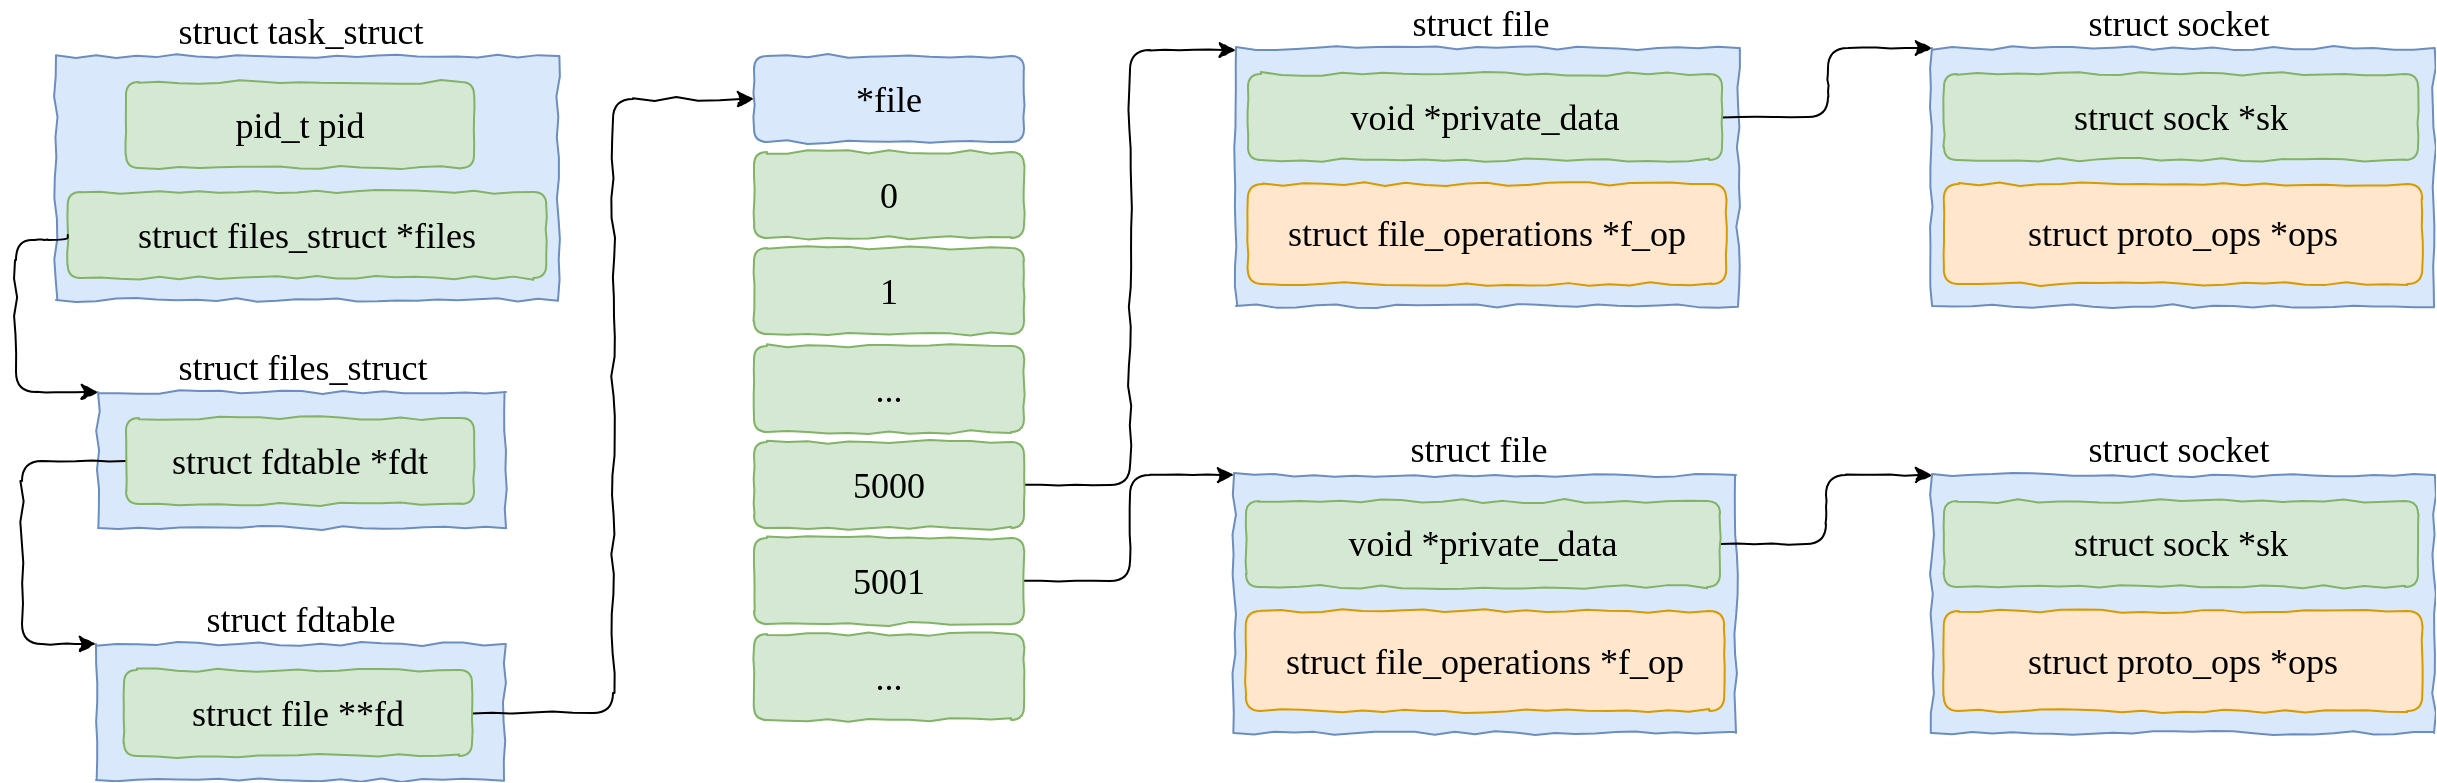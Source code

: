 <mxfile version="14.7.6" type="github">
  <diagram id="sjxEpa3AsEOyEJ2MEUTR" name="Page-1">
    <mxGraphModel dx="1741" dy="834" grid="0" gridSize="10" guides="1" tooltips="1" connect="1" arrows="1" fold="1" page="0" pageScale="1" pageWidth="827" pageHeight="1169" math="0" shadow="0">
      <root>
        <mxCell id="0" />
        <mxCell id="1" parent="0" />
        <mxCell id="JA-ZwGv86Hci3zoSByOs-2" value="*file" style="whiteSpace=wrap;html=1;fillColor=#dae8fc;strokeColor=#6c8ebf;fillStyle=solid;sketchStyle=comic;rounded=1;comic=1;fontFamily=Comic Sans MS;fontSize=18;" vertex="1" parent="1">
          <mxGeometry x="315" y="294" width="135" height="43" as="geometry" />
        </mxCell>
        <mxCell id="JA-ZwGv86Hci3zoSByOs-5" value="" style="whiteSpace=wrap;html=1;fillColor=#dae8fc;strokeColor=#6c8ebf;fillStyle=solid;sketchStyle=comic;rounded=0;comic=1;" vertex="1" parent="1">
          <mxGeometry x="-34" y="294" width="251" height="122" as="geometry" />
        </mxCell>
        <mxCell id="JA-ZwGv86Hci3zoSByOs-6" value="&lt;h2&gt;&lt;font face=&quot;Comic Sans MS&quot; style=&quot;font-weight: normal&quot;&gt;pid_t pid&lt;/font&gt;&lt;/h2&gt;" style="whiteSpace=wrap;html=1;fillColor=#d5e8d4;strokeColor=#82b366;fillStyle=solid;glass=0;shadow=0;sketchStyle=comic;rounded=1;comic=1;" vertex="1" parent="1">
          <mxGeometry x="1" y="307" width="174" height="43" as="geometry" />
        </mxCell>
        <mxCell id="JA-ZwGv86Hci3zoSByOs-7" value="&lt;font face=&quot;Comic Sans MS&quot; style=&quot;font-size: 18px&quot;&gt;struct files_struct *files&lt;/font&gt;" style="whiteSpace=wrap;html=1;fillColor=#d5e8d4;strokeColor=#82b366;fillStyle=solid;sketchStyle=comic;rounded=1;comic=1;" vertex="1" parent="1">
          <mxGeometry x="-28.13" y="362" width="239.25" height="43" as="geometry" />
        </mxCell>
        <mxCell id="JA-ZwGv86Hci3zoSByOs-8" value="&lt;font face=&quot;Comic Sans MS&quot; style=&quot;font-size: 18px&quot;&gt;struct task_struct&lt;/font&gt;" style="text;html=1;align=center;verticalAlign=middle;resizable=0;points=[];autosize=1;strokeColor=none;rounded=1;comic=1;" vertex="1" parent="1">
          <mxGeometry x="3.5" y="271" width="169" height="21" as="geometry" />
        </mxCell>
        <mxCell id="JA-ZwGv86Hci3zoSByOs-9" value="" style="whiteSpace=wrap;html=1;fillColor=#dae8fc;strokeColor=#6c8ebf;fillStyle=solid;sketchStyle=comic;rounded=0;comic=1;" vertex="1" parent="1">
          <mxGeometry x="-13" y="462" width="204" height="68" as="geometry" />
        </mxCell>
        <mxCell id="JA-ZwGv86Hci3zoSByOs-17" style="edgeStyle=orthogonalEdgeStyle;rounded=1;orthogonalLoop=1;jettySize=auto;html=1;exitX=0;exitY=0.5;exitDx=0;exitDy=0;entryX=0;entryY=0;entryDx=0;entryDy=0;comic=1;" edge="1" parent="1" source="JA-ZwGv86Hci3zoSByOs-10" target="JA-ZwGv86Hci3zoSByOs-13">
          <mxGeometry relative="1" as="geometry">
            <Array as="points">
              <mxPoint x="-51" y="497" />
              <mxPoint x="-51" y="588" />
            </Array>
          </mxGeometry>
        </mxCell>
        <mxCell id="JA-ZwGv86Hci3zoSByOs-10" value="&lt;h2&gt;&lt;font face=&quot;Comic Sans MS&quot; style=&quot;font-weight: normal&quot;&gt;struct fdtable *fdt&lt;/font&gt;&lt;/h2&gt;" style="whiteSpace=wrap;html=1;fillColor=#d5e8d4;strokeColor=#82b366;fillStyle=solid;glass=0;shadow=0;sketchStyle=comic;rounded=1;comic=1;" vertex="1" parent="1">
          <mxGeometry x="1" y="475" width="174" height="43" as="geometry" />
        </mxCell>
        <mxCell id="JA-ZwGv86Hci3zoSByOs-12" value="&lt;font face=&quot;Comic Sans MS&quot; style=&quot;font-size: 18px&quot;&gt;struct files_struct&lt;/font&gt;" style="text;html=1;align=center;verticalAlign=middle;resizable=0;points=[];autosize=1;strokeColor=none;rounded=1;comic=1;" vertex="1" parent="1">
          <mxGeometry x="3.5" y="439" width="170" height="21" as="geometry" />
        </mxCell>
        <mxCell id="JA-ZwGv86Hci3zoSByOs-13" value="" style="whiteSpace=wrap;html=1;fillColor=#dae8fc;strokeColor=#6c8ebf;fillStyle=solid;sketchStyle=comic;rounded=0;comic=1;" vertex="1" parent="1">
          <mxGeometry x="-14" y="588" width="204" height="68" as="geometry" />
        </mxCell>
        <mxCell id="JA-ZwGv86Hci3zoSByOs-24" style="edgeStyle=orthogonalEdgeStyle;rounded=1;comic=1;orthogonalLoop=1;jettySize=auto;html=1;exitX=1;exitY=0.5;exitDx=0;exitDy=0;entryX=0;entryY=0.5;entryDx=0;entryDy=0;fontFamily=Comic Sans MS;fontSize=18;" edge="1" parent="1" source="JA-ZwGv86Hci3zoSByOs-14" target="JA-ZwGv86Hci3zoSByOs-2">
          <mxGeometry relative="1" as="geometry" />
        </mxCell>
        <mxCell id="JA-ZwGv86Hci3zoSByOs-14" value="&lt;h2&gt;&lt;font face=&quot;Comic Sans MS&quot; style=&quot;font-weight: normal&quot;&gt;struct file **fd&lt;/font&gt;&lt;/h2&gt;" style="whiteSpace=wrap;html=1;fillColor=#d5e8d4;strokeColor=#82b366;fillStyle=solid;glass=0;shadow=0;sketchStyle=comic;rounded=1;comic=1;" vertex="1" parent="1">
          <mxGeometry y="601" width="174" height="43" as="geometry" />
        </mxCell>
        <mxCell id="JA-ZwGv86Hci3zoSByOs-15" value="&lt;font face=&quot;Comic Sans MS&quot; style=&quot;font-size: 18px&quot;&gt;struct fdtable&lt;/font&gt;" style="text;html=1;align=center;verticalAlign=middle;resizable=0;points=[];autosize=1;strokeColor=none;rounded=1;comic=1;" vertex="1" parent="1">
          <mxGeometry x="22.5" y="565" width="131" height="21" as="geometry" />
        </mxCell>
        <mxCell id="JA-ZwGv86Hci3zoSByOs-16" style="edgeStyle=orthogonalEdgeStyle;orthogonalLoop=1;jettySize=auto;html=1;entryX=0;entryY=0;entryDx=0;entryDy=0;exitX=0;exitY=0.5;exitDx=0;exitDy=0;comic=1;" edge="1" parent="1" source="JA-ZwGv86Hci3zoSByOs-7" target="JA-ZwGv86Hci3zoSByOs-9">
          <mxGeometry relative="1" as="geometry">
            <mxPoint x="-24" y="386" as="sourcePoint" />
            <Array as="points">
              <mxPoint x="-28" y="386" />
              <mxPoint x="-54" y="386" />
              <mxPoint x="-54" y="462" />
            </Array>
          </mxGeometry>
        </mxCell>
        <mxCell id="JA-ZwGv86Hci3zoSByOs-18" value="0" style="whiteSpace=wrap;html=1;fillColor=#d5e8d4;strokeColor=#82b366;fillStyle=solid;sketchStyle=comic;rounded=1;comic=1;fontFamily=Comic Sans MS;fontSize=18;" vertex="1" parent="1">
          <mxGeometry x="315" y="342" width="135" height="43" as="geometry" />
        </mxCell>
        <mxCell id="JA-ZwGv86Hci3zoSByOs-19" value="1" style="whiteSpace=wrap;html=1;fillColor=#d5e8d4;strokeColor=#82b366;fillStyle=solid;sketchStyle=comic;rounded=1;comic=1;fontFamily=Comic Sans MS;fontSize=18;" vertex="1" parent="1">
          <mxGeometry x="315" y="390" width="135" height="43" as="geometry" />
        </mxCell>
        <mxCell id="JA-ZwGv86Hci3zoSByOs-45" style="edgeStyle=orthogonalEdgeStyle;rounded=1;comic=1;orthogonalLoop=1;jettySize=auto;html=1;exitX=1;exitY=0.5;exitDx=0;exitDy=0;entryX=0;entryY=0.008;entryDx=0;entryDy=0;entryPerimeter=0;fontFamily=Comic Sans MS;fontSize=18;" edge="1" parent="1" source="JA-ZwGv86Hci3zoSByOs-20" target="JA-ZwGv86Hci3zoSByOs-25">
          <mxGeometry relative="1" as="geometry">
            <Array as="points">
              <mxPoint x="503" y="509" />
              <mxPoint x="503" y="291" />
            </Array>
          </mxGeometry>
        </mxCell>
        <mxCell id="JA-ZwGv86Hci3zoSByOs-20" value="5000" style="whiteSpace=wrap;html=1;fillColor=#d5e8d4;strokeColor=#82b366;fillStyle=solid;sketchStyle=comic;rounded=1;comic=1;fontFamily=Comic Sans MS;fontSize=18;" vertex="1" parent="1">
          <mxGeometry x="315" y="487" width="135" height="43" as="geometry" />
        </mxCell>
        <mxCell id="JA-ZwGv86Hci3zoSByOs-21" value="..." style="whiteSpace=wrap;html=1;fillColor=#d5e8d4;strokeColor=#82b366;fillStyle=solid;sketchStyle=comic;rounded=1;comic=1;fontFamily=Comic Sans MS;fontSize=18;" vertex="1" parent="1">
          <mxGeometry x="315" y="439" width="135" height="43" as="geometry" />
        </mxCell>
        <mxCell id="JA-ZwGv86Hci3zoSByOs-46" style="edgeStyle=orthogonalEdgeStyle;rounded=1;comic=1;orthogonalLoop=1;jettySize=auto;html=1;exitX=1;exitY=0.5;exitDx=0;exitDy=0;entryX=0;entryY=0;entryDx=0;entryDy=0;fontFamily=Comic Sans MS;fontSize=18;" edge="1" parent="1" source="JA-ZwGv86Hci3zoSByOs-22" target="JA-ZwGv86Hci3zoSByOs-29">
          <mxGeometry relative="1" as="geometry">
            <Array as="points">
              <mxPoint x="503" y="557" />
              <mxPoint x="503" y="504" />
            </Array>
          </mxGeometry>
        </mxCell>
        <mxCell id="JA-ZwGv86Hci3zoSByOs-22" value="5001" style="whiteSpace=wrap;html=1;fillColor=#d5e8d4;strokeColor=#82b366;fillStyle=solid;sketchStyle=comic;rounded=1;comic=1;fontFamily=Comic Sans MS;fontSize=18;" vertex="1" parent="1">
          <mxGeometry x="315" y="535" width="135" height="43" as="geometry" />
        </mxCell>
        <mxCell id="JA-ZwGv86Hci3zoSByOs-23" value="..." style="whiteSpace=wrap;html=1;fillColor=#d5e8d4;strokeColor=#82b366;fillStyle=solid;sketchStyle=comic;rounded=1;comic=1;fontFamily=Comic Sans MS;fontSize=18;" vertex="1" parent="1">
          <mxGeometry x="315" y="583" width="135" height="43" as="geometry" />
        </mxCell>
        <mxCell id="JA-ZwGv86Hci3zoSByOs-25" value="" style="whiteSpace=wrap;html=1;fillColor=#dae8fc;strokeColor=#6c8ebf;fillStyle=solid;sketchStyle=comic;rounded=0;comic=1;" vertex="1" parent="1">
          <mxGeometry x="556" y="290" width="251" height="129" as="geometry" />
        </mxCell>
        <mxCell id="JA-ZwGv86Hci3zoSByOs-47" style="edgeStyle=orthogonalEdgeStyle;rounded=1;comic=1;orthogonalLoop=1;jettySize=auto;html=1;exitX=1;exitY=0.5;exitDx=0;exitDy=0;entryX=0;entryY=0;entryDx=0;entryDy=0;fontFamily=Comic Sans MS;fontSize=18;" edge="1" parent="1" source="JA-ZwGv86Hci3zoSByOs-26" target="JA-ZwGv86Hci3zoSByOs-33">
          <mxGeometry relative="1" as="geometry">
            <Array as="points">
              <mxPoint x="852" y="325" />
              <mxPoint x="852" y="290" />
            </Array>
          </mxGeometry>
        </mxCell>
        <mxCell id="JA-ZwGv86Hci3zoSByOs-26" value="&lt;h2&gt;&lt;font face=&quot;Comic Sans MS&quot; style=&quot;font-weight: normal&quot;&gt;void *private_data&lt;/font&gt;&lt;/h2&gt;" style="whiteSpace=wrap;html=1;fillColor=#d5e8d4;strokeColor=#82b366;fillStyle=solid;glass=0;shadow=0;sketchStyle=comic;rounded=1;comic=1;" vertex="1" parent="1">
          <mxGeometry x="562" y="303" width="237" height="43" as="geometry" />
        </mxCell>
        <mxCell id="JA-ZwGv86Hci3zoSByOs-27" value="&lt;font face=&quot;Comic Sans MS&quot; style=&quot;font-size: 18px&quot;&gt;struct file_operations *f_op&lt;/font&gt;" style="whiteSpace=wrap;html=1;fillColor=#ffe6cc;strokeColor=#d79b00;fillStyle=solid;sketchStyle=comic;rounded=1;comic=1;" vertex="1" parent="1">
          <mxGeometry x="561.87" y="358" width="239.25" height="50" as="geometry" />
        </mxCell>
        <mxCell id="JA-ZwGv86Hci3zoSByOs-28" value="&lt;font face=&quot;Comic Sans MS&quot; style=&quot;font-size: 18px&quot;&gt;struct file&lt;/font&gt;" style="text;html=1;align=center;verticalAlign=middle;resizable=0;points=[];autosize=1;strokeColor=none;rounded=1;comic=1;" vertex="1" parent="1">
          <mxGeometry x="629.5" y="267" width="97" height="21" as="geometry" />
        </mxCell>
        <mxCell id="JA-ZwGv86Hci3zoSByOs-29" value="" style="whiteSpace=wrap;html=1;fillColor=#dae8fc;strokeColor=#6c8ebf;fillStyle=solid;sketchStyle=comic;rounded=0;comic=1;" vertex="1" parent="1">
          <mxGeometry x="555" y="503.5" width="251" height="129" as="geometry" />
        </mxCell>
        <mxCell id="JA-ZwGv86Hci3zoSByOs-48" style="edgeStyle=orthogonalEdgeStyle;rounded=1;comic=1;orthogonalLoop=1;jettySize=auto;html=1;exitX=1;exitY=0.5;exitDx=0;exitDy=0;entryX=0;entryY=0;entryDx=0;entryDy=0;fontFamily=Comic Sans MS;fontSize=18;" edge="1" parent="1" source="JA-ZwGv86Hci3zoSByOs-30" target="JA-ZwGv86Hci3zoSByOs-41">
          <mxGeometry relative="1" as="geometry">
            <Array as="points">
              <mxPoint x="851" y="538" />
              <mxPoint x="851" y="504" />
            </Array>
          </mxGeometry>
        </mxCell>
        <mxCell id="JA-ZwGv86Hci3zoSByOs-30" value="&lt;h2&gt;&lt;font face=&quot;Comic Sans MS&quot; style=&quot;font-weight: normal&quot;&gt;void *private_data&lt;/font&gt;&lt;/h2&gt;" style="whiteSpace=wrap;html=1;fillColor=#d5e8d4;strokeColor=#82b366;fillStyle=solid;glass=0;shadow=0;sketchStyle=comic;rounded=1;comic=1;" vertex="1" parent="1">
          <mxGeometry x="561" y="516.5" width="237" height="43" as="geometry" />
        </mxCell>
        <mxCell id="JA-ZwGv86Hci3zoSByOs-31" value="&lt;font face=&quot;Comic Sans MS&quot; style=&quot;font-size: 18px&quot;&gt;struct file_operations *f_op&lt;/font&gt;" style="whiteSpace=wrap;html=1;fillColor=#ffe6cc;strokeColor=#d79b00;fillStyle=solid;sketchStyle=comic;rounded=1;comic=1;" vertex="1" parent="1">
          <mxGeometry x="560.87" y="571.5" width="239.25" height="50" as="geometry" />
        </mxCell>
        <mxCell id="JA-ZwGv86Hci3zoSByOs-32" value="&lt;font face=&quot;Comic Sans MS&quot; style=&quot;font-size: 18px&quot;&gt;struct file&lt;/font&gt;" style="text;html=1;align=center;verticalAlign=middle;resizable=0;points=[];autosize=1;strokeColor=none;rounded=1;comic=1;" vertex="1" parent="1">
          <mxGeometry x="628.5" y="480.5" width="97" height="21" as="geometry" />
        </mxCell>
        <mxCell id="JA-ZwGv86Hci3zoSByOs-33" value="" style="whiteSpace=wrap;html=1;fillColor=#dae8fc;strokeColor=#6c8ebf;fillStyle=solid;sketchStyle=comic;rounded=0;comic=1;" vertex="1" parent="1">
          <mxGeometry x="904" y="290" width="251" height="129" as="geometry" />
        </mxCell>
        <mxCell id="JA-ZwGv86Hci3zoSByOs-34" value="&lt;h2&gt;&lt;font face=&quot;Comic Sans MS&quot; style=&quot;font-weight: normal&quot;&gt;struct sock *sk&lt;/font&gt;&lt;/h2&gt;" style="whiteSpace=wrap;html=1;fillColor=#d5e8d4;strokeColor=#82b366;fillStyle=solid;glass=0;shadow=0;sketchStyle=comic;rounded=1;comic=1;" vertex="1" parent="1">
          <mxGeometry x="910" y="303" width="237" height="43" as="geometry" />
        </mxCell>
        <mxCell id="JA-ZwGv86Hci3zoSByOs-35" value="&lt;font face=&quot;Comic Sans MS&quot; style=&quot;font-size: 18px&quot;&gt;struct proto_ops *ops&lt;/font&gt;" style="whiteSpace=wrap;html=1;fillColor=#ffe6cc;strokeColor=#d79b00;fillStyle=solid;sketchStyle=comic;rounded=1;comic=1;" vertex="1" parent="1">
          <mxGeometry x="909.87" y="358" width="239.25" height="50" as="geometry" />
        </mxCell>
        <mxCell id="JA-ZwGv86Hci3zoSByOs-36" value="&lt;font face=&quot;Comic Sans MS&quot; style=&quot;font-size: 18px&quot;&gt;struct socket&lt;/font&gt;" style="text;html=1;align=center;verticalAlign=middle;resizable=0;points=[];autosize=1;strokeColor=none;rounded=1;comic=1;" vertex="1" parent="1">
          <mxGeometry x="964.5" y="267" width="124" height="21" as="geometry" />
        </mxCell>
        <mxCell id="JA-ZwGv86Hci3zoSByOs-41" value="" style="whiteSpace=wrap;html=1;fillColor=#dae8fc;strokeColor=#6c8ebf;fillStyle=solid;sketchStyle=comic;rounded=0;comic=1;" vertex="1" parent="1">
          <mxGeometry x="904" y="503.5" width="251" height="129" as="geometry" />
        </mxCell>
        <mxCell id="JA-ZwGv86Hci3zoSByOs-42" value="&lt;h2&gt;&lt;font face=&quot;Comic Sans MS&quot; style=&quot;font-weight: normal&quot;&gt;struct sock *sk&lt;/font&gt;&lt;/h2&gt;" style="whiteSpace=wrap;html=1;fillColor=#d5e8d4;strokeColor=#82b366;fillStyle=solid;glass=0;shadow=0;sketchStyle=comic;rounded=1;comic=1;" vertex="1" parent="1">
          <mxGeometry x="910" y="516.5" width="237" height="43" as="geometry" />
        </mxCell>
        <mxCell id="JA-ZwGv86Hci3zoSByOs-43" value="&lt;font face=&quot;Comic Sans MS&quot; style=&quot;font-size: 18px&quot;&gt;struct proto_ops *ops&lt;/font&gt;" style="whiteSpace=wrap;html=1;fillColor=#ffe6cc;strokeColor=#d79b00;fillStyle=solid;sketchStyle=comic;rounded=1;comic=1;" vertex="1" parent="1">
          <mxGeometry x="909.87" y="571.5" width="239.25" height="50" as="geometry" />
        </mxCell>
        <mxCell id="JA-ZwGv86Hci3zoSByOs-44" value="&lt;font face=&quot;Comic Sans MS&quot; style=&quot;font-size: 18px&quot;&gt;struct socket&lt;/font&gt;" style="text;html=1;align=center;verticalAlign=middle;resizable=0;points=[];autosize=1;strokeColor=none;rounded=1;comic=1;" vertex="1" parent="1">
          <mxGeometry x="964.5" y="480.5" width="124" height="21" as="geometry" />
        </mxCell>
      </root>
    </mxGraphModel>
  </diagram>
</mxfile>
